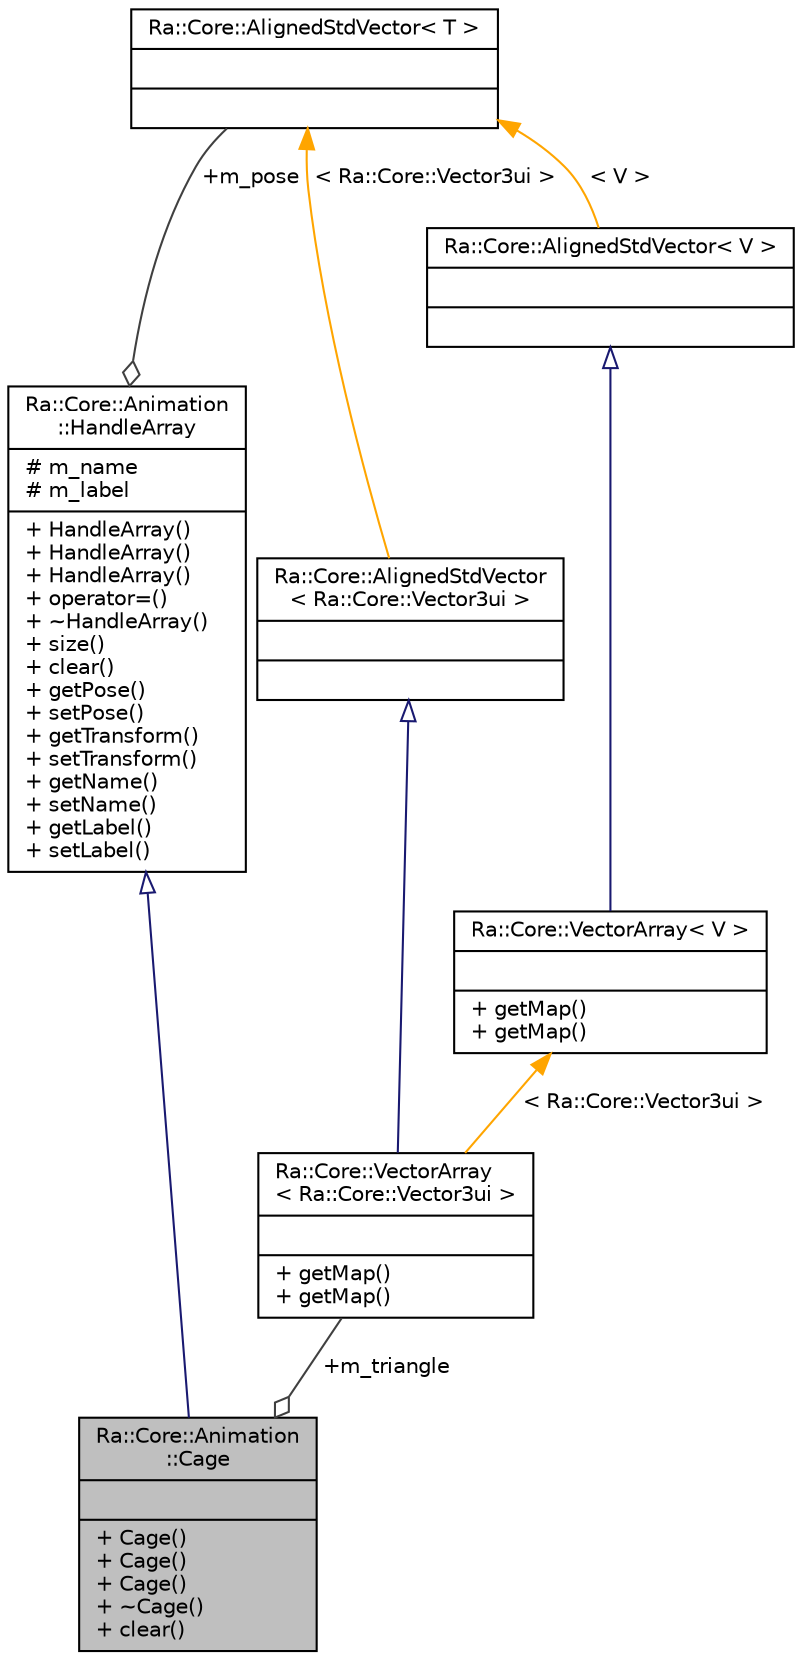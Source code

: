digraph "Ra::Core::Animation::Cage"
{
 // INTERACTIVE_SVG=YES
 // LATEX_PDF_SIZE
  edge [fontname="Helvetica",fontsize="10",labelfontname="Helvetica",labelfontsize="10"];
  node [fontname="Helvetica",fontsize="10",shape=record];
  Node1 [label="{Ra::Core::Animation\l::Cage\n||+ Cage()\l+ Cage()\l+ Cage()\l+ ~Cage()\l+ clear()\l}",height=0.2,width=0.4,color="black", fillcolor="grey75", style="filled", fontcolor="black",tooltip=" "];
  Node2 -> Node1 [dir="back",color="midnightblue",fontsize="10",style="solid",arrowtail="onormal",fontname="Helvetica"];
  Node2 [label="{Ra::Core::Animation\l::HandleArray\n|# m_name\l# m_label\l|+ HandleArray()\l+ HandleArray()\l+ HandleArray()\l+ operator=()\l+ ~HandleArray()\l+ size()\l+ clear()\l+ getPose()\l+ setPose()\l+ getTransform()\l+ setTransform()\l+ getName()\l+ setName()\l+ getLabel()\l+ setLabel()\l}",height=0.2,width=0.4,color="black", fillcolor="white", style="filled",URL="$classRa_1_1Core_1_1Animation_1_1HandleArray.html",tooltip=" "];
  Node3 -> Node2 [color="grey25",fontsize="10",style="solid",label=" +m_pose" ,arrowhead="odiamond",fontname="Helvetica"];
  Node3 [label="{Ra::Core::AlignedStdVector\< T \>\n||}",height=0.2,width=0.4,color="black", fillcolor="white", style="filled",URL="$structRa_1_1Core_1_1AlignedStdVector.html",tooltip=" "];
  Node4 -> Node1 [color="grey25",fontsize="10",style="solid",label=" +m_triangle" ,arrowhead="odiamond",fontname="Helvetica"];
  Node4 [label="{Ra::Core::VectorArray\l\< Ra::Core::Vector3ui \>\n||+ getMap()\l+ getMap()\l}",height=0.2,width=0.4,color="black", fillcolor="white", style="filled",URL="$classRa_1_1Core_1_1VectorArray.html",tooltip=" "];
  Node5 -> Node4 [dir="back",color="midnightblue",fontsize="10",style="solid",arrowtail="onormal",fontname="Helvetica"];
  Node5 [label="{Ra::Core::AlignedStdVector\l\< Ra::Core::Vector3ui \>\n||}",height=0.2,width=0.4,color="black", fillcolor="white", style="filled",URL="$structRa_1_1Core_1_1AlignedStdVector.html",tooltip=" "];
  Node3 -> Node5 [dir="back",color="orange",fontsize="10",style="solid",label=" \< Ra::Core::Vector3ui \>" ,fontname="Helvetica"];
  Node6 -> Node4 [dir="back",color="orange",fontsize="10",style="solid",label=" \< Ra::Core::Vector3ui \>" ,fontname="Helvetica"];
  Node6 [label="{Ra::Core::VectorArray\< V \>\n||+ getMap()\l+ getMap()\l}",height=0.2,width=0.4,color="black", fillcolor="white", style="filled",URL="$classRa_1_1Core_1_1VectorArray.html",tooltip=" "];
  Node7 -> Node6 [dir="back",color="midnightblue",fontsize="10",style="solid",arrowtail="onormal",fontname="Helvetica"];
  Node7 [label="{Ra::Core::AlignedStdVector\< V \>\n||}",height=0.2,width=0.4,color="black", fillcolor="white", style="filled",URL="$structRa_1_1Core_1_1AlignedStdVector.html",tooltip=" "];
  Node3 -> Node7 [dir="back",color="orange",fontsize="10",style="solid",label=" \< V \>" ,fontname="Helvetica"];
}
